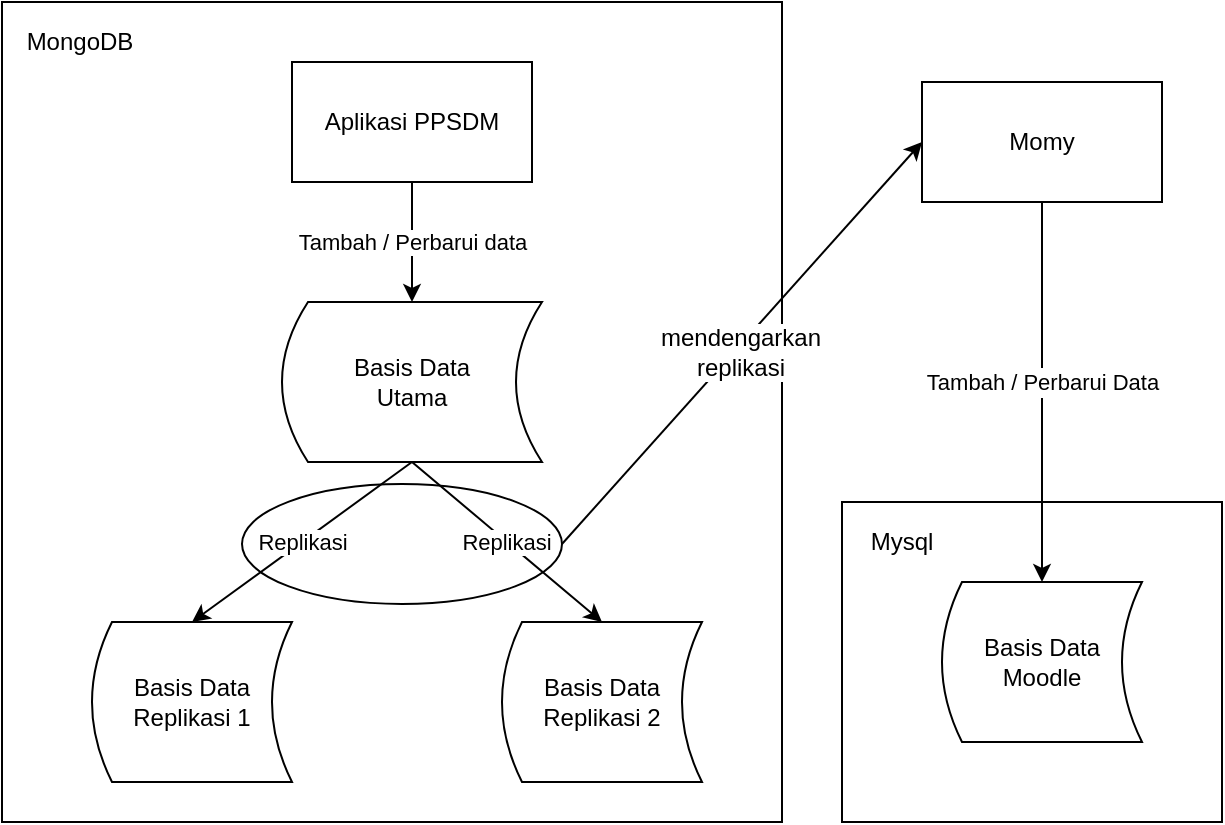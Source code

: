 <mxfile version="12.5.8" type="github">
  <diagram id="qEP81RRFLYTvViG9lAEV" name="Page-1">
    <mxGraphModel dx="1113" dy="619" grid="1" gridSize="10" guides="1" tooltips="1" connect="1" arrows="1" fold="1" page="1" pageScale="1" pageWidth="850" pageHeight="1100" math="0" shadow="0">
      <root>
        <mxCell id="0"/>
        <mxCell id="1" parent="0"/>
        <mxCell id="eWIqQDfn0TUbJPlVP81D-16" value="" style="rounded=0;whiteSpace=wrap;html=1;fillColor=none;" vertex="1" parent="1">
          <mxGeometry x="470" y="400" width="190" height="160" as="geometry"/>
        </mxCell>
        <mxCell id="eWIqQDfn0TUbJPlVP81D-10" value="" style="rounded=0;whiteSpace=wrap;html=1;fillColor=none;" vertex="1" parent="1">
          <mxGeometry x="50" y="150" width="390" height="410" as="geometry"/>
        </mxCell>
        <mxCell id="eWIqQDfn0TUbJPlVP81D-1" value="Aplikasi PPSDM" style="rounded=0;whiteSpace=wrap;html=1;" vertex="1" parent="1">
          <mxGeometry x="195" y="180" width="120" height="60" as="geometry"/>
        </mxCell>
        <mxCell id="eWIqQDfn0TUbJPlVP81D-3" value="Basis Data&lt;br&gt;Utama" style="shape=dataStorage;whiteSpace=wrap;html=1;" vertex="1" parent="1">
          <mxGeometry x="190" y="300" width="130" height="80" as="geometry"/>
        </mxCell>
        <mxCell id="eWIqQDfn0TUbJPlVP81D-4" value="Basis Data&lt;br&gt;Replikasi 1" style="shape=dataStorage;whiteSpace=wrap;html=1;" vertex="1" parent="1">
          <mxGeometry x="95" y="460" width="100" height="80" as="geometry"/>
        </mxCell>
        <mxCell id="eWIqQDfn0TUbJPlVP81D-5" value="Basis Data&lt;br&gt;Replikasi 2" style="shape=dataStorage;whiteSpace=wrap;html=1;" vertex="1" parent="1">
          <mxGeometry x="300" y="460" width="100" height="80" as="geometry"/>
        </mxCell>
        <mxCell id="eWIqQDfn0TUbJPlVP81D-6" value="Tambah / Perbarui data" style="endArrow=classic;html=1;exitX=0.5;exitY=1;exitDx=0;exitDy=0;" edge="1" parent="1" source="eWIqQDfn0TUbJPlVP81D-1" target="eWIqQDfn0TUbJPlVP81D-3">
          <mxGeometry width="50" height="50" relative="1" as="geometry">
            <mxPoint x="280" y="510" as="sourcePoint"/>
            <mxPoint x="330" y="460" as="targetPoint"/>
          </mxGeometry>
        </mxCell>
        <mxCell id="eWIqQDfn0TUbJPlVP81D-7" value="Replikasi" style="endArrow=classic;html=1;exitX=0.5;exitY=1;exitDx=0;exitDy=0;entryX=0.5;entryY=0;entryDx=0;entryDy=0;" edge="1" parent="1" source="eWIqQDfn0TUbJPlVP81D-3" target="eWIqQDfn0TUbJPlVP81D-4">
          <mxGeometry width="50" height="50" relative="1" as="geometry">
            <mxPoint x="-10" y="530" as="sourcePoint"/>
            <mxPoint x="130" y="440" as="targetPoint"/>
          </mxGeometry>
        </mxCell>
        <mxCell id="eWIqQDfn0TUbJPlVP81D-8" value="Replikasi" style="endArrow=classic;html=1;exitX=0.5;exitY=1;exitDx=0;exitDy=0;entryX=0.5;entryY=0;entryDx=0;entryDy=0;" edge="1" parent="1" source="eWIqQDfn0TUbJPlVP81D-3" target="eWIqQDfn0TUbJPlVP81D-5">
          <mxGeometry width="50" height="50" relative="1" as="geometry">
            <mxPoint x="265" y="390" as="sourcePoint"/>
            <mxPoint x="140" y="450" as="targetPoint"/>
          </mxGeometry>
        </mxCell>
        <mxCell id="eWIqQDfn0TUbJPlVP81D-11" value="MongoDB" style="text;html=1;strokeColor=none;fillColor=none;align=center;verticalAlign=middle;whiteSpace=wrap;rounded=0;" vertex="1" parent="1">
          <mxGeometry x="69" y="160" width="40" height="20" as="geometry"/>
        </mxCell>
        <mxCell id="eWIqQDfn0TUbJPlVP81D-14" value="Momy" style="rounded=0;whiteSpace=wrap;html=1;fillColor=none;" vertex="1" parent="1">
          <mxGeometry x="510" y="190" width="120" height="60" as="geometry"/>
        </mxCell>
        <mxCell id="eWIqQDfn0TUbJPlVP81D-15" value="Basis Data&lt;br&gt;Moodle" style="shape=dataStorage;whiteSpace=wrap;html=1;" vertex="1" parent="1">
          <mxGeometry x="520" y="440" width="100" height="80" as="geometry"/>
        </mxCell>
        <mxCell id="eWIqQDfn0TUbJPlVP81D-17" value="Mysql" style="text;html=1;strokeColor=none;fillColor=none;align=center;verticalAlign=middle;whiteSpace=wrap;rounded=0;" vertex="1" parent="1">
          <mxGeometry x="480" y="410" width="40" height="20" as="geometry"/>
        </mxCell>
        <mxCell id="eWIqQDfn0TUbJPlVP81D-18" value="" style="endArrow=classic;html=1;exitX=0.5;exitY=1;exitDx=0;exitDy=0;" edge="1" parent="1" source="eWIqQDfn0TUbJPlVP81D-14" target="eWIqQDfn0TUbJPlVP81D-15">
          <mxGeometry width="50" height="50" relative="1" as="geometry">
            <mxPoint x="550" y="490" as="sourcePoint"/>
            <mxPoint x="690" y="350" as="targetPoint"/>
            <Array as="points"/>
          </mxGeometry>
        </mxCell>
        <mxCell id="eWIqQDfn0TUbJPlVP81D-20" value="&lt;span style=&quot;font-size: 11px&quot;&gt;Tambah / Perbarui Data&lt;/span&gt;" style="text;html=1;align=center;verticalAlign=middle;resizable=0;points=[];labelBackgroundColor=#ffffff;" vertex="1" connectable="0" parent="eWIqQDfn0TUbJPlVP81D-18">
          <mxGeometry x="0.091" y="-22" relative="1" as="geometry">
            <mxPoint x="22" y="-13.53" as="offset"/>
          </mxGeometry>
        </mxCell>
        <mxCell id="eWIqQDfn0TUbJPlVP81D-19" value="" style="endArrow=classic;html=1;entryX=0;entryY=0.5;entryDx=0;entryDy=0;exitX=1;exitY=0.5;exitDx=0;exitDy=0;" edge="1" parent="1" source="eWIqQDfn0TUbJPlVP81D-21" target="eWIqQDfn0TUbJPlVP81D-14">
          <mxGeometry width="50" height="50" relative="1" as="geometry">
            <mxPoint x="230" y="390" as="sourcePoint"/>
            <mxPoint x="520" y="240" as="targetPoint"/>
          </mxGeometry>
        </mxCell>
        <mxCell id="eWIqQDfn0TUbJPlVP81D-23" value="mendengarkan&lt;br&gt;replikasi" style="text;html=1;align=center;verticalAlign=middle;resizable=0;points=[];labelBackgroundColor=#ffffff;" vertex="1" connectable="0" parent="eWIqQDfn0TUbJPlVP81D-19">
          <mxGeometry x="-0.03" y="-2" relative="1" as="geometry">
            <mxPoint as="offset"/>
          </mxGeometry>
        </mxCell>
        <mxCell id="eWIqQDfn0TUbJPlVP81D-21" value="" style="ellipse;whiteSpace=wrap;html=1;fillColor=none;" vertex="1" parent="1">
          <mxGeometry x="170" y="391" width="160" height="60" as="geometry"/>
        </mxCell>
      </root>
    </mxGraphModel>
  </diagram>
</mxfile>
